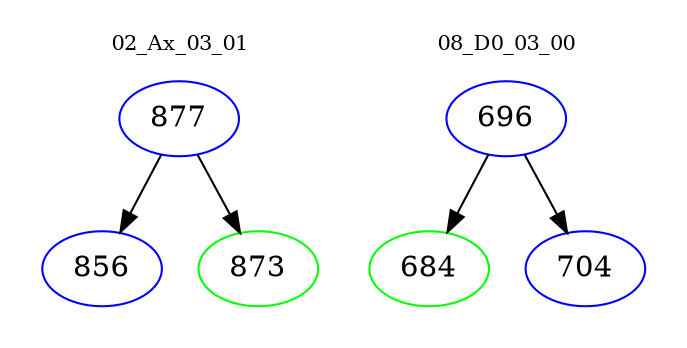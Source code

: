 digraph{
subgraph cluster_0 {
color = white
label = "02_Ax_03_01";
fontsize=10;
T0_877 [label="877", color="blue"]
T0_877 -> T0_856 [color="black"]
T0_856 [label="856", color="blue"]
T0_877 -> T0_873 [color="black"]
T0_873 [label="873", color="green"]
}
subgraph cluster_1 {
color = white
label = "08_D0_03_00";
fontsize=10;
T1_696 [label="696", color="blue"]
T1_696 -> T1_684 [color="black"]
T1_684 [label="684", color="green"]
T1_696 -> T1_704 [color="black"]
T1_704 [label="704", color="blue"]
}
}
